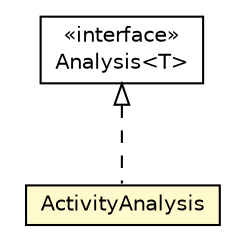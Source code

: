 #!/usr/local/bin/dot
#
# Class diagram 
# Generated by UMLGraph version 5.1 (http://www.umlgraph.org/)
#

digraph G {
	edge [fontname="Helvetica",fontsize=10,labelfontname="Helvetica",labelfontsize=10];
	node [fontname="Helvetica",fontsize=10,shape=plaintext];
	nodesep=0.25;
	ranksep=0.5;
	// org.androidtransfuse.analysis.Analysis<T>
	c38898 [label=<<table title="org.androidtransfuse.analysis.Analysis" border="0" cellborder="1" cellspacing="0" cellpadding="2" port="p" href="./Analysis.html">
		<tr><td><table border="0" cellspacing="0" cellpadding="1">
<tr><td align="center" balign="center"> &#171;interface&#187; </td></tr>
<tr><td align="center" balign="center"> Analysis&lt;T&gt; </td></tr>
		</table></td></tr>
		</table>>, fontname="Helvetica", fontcolor="black", fontsize=10.0];
	// org.androidtransfuse.analysis.ActivityAnalysis
	c38904 [label=<<table title="org.androidtransfuse.analysis.ActivityAnalysis" border="0" cellborder="1" cellspacing="0" cellpadding="2" port="p" bgcolor="lemonChiffon" href="./ActivityAnalysis.html">
		<tr><td><table border="0" cellspacing="0" cellpadding="1">
<tr><td align="center" balign="center"> ActivityAnalysis </td></tr>
		</table></td></tr>
		</table>>, fontname="Helvetica", fontcolor="black", fontsize=10.0];
	//org.androidtransfuse.analysis.ActivityAnalysis implements org.androidtransfuse.analysis.Analysis<T>
	c38898:p -> c38904:p [dir=back,arrowtail=empty,style=dashed];
}

